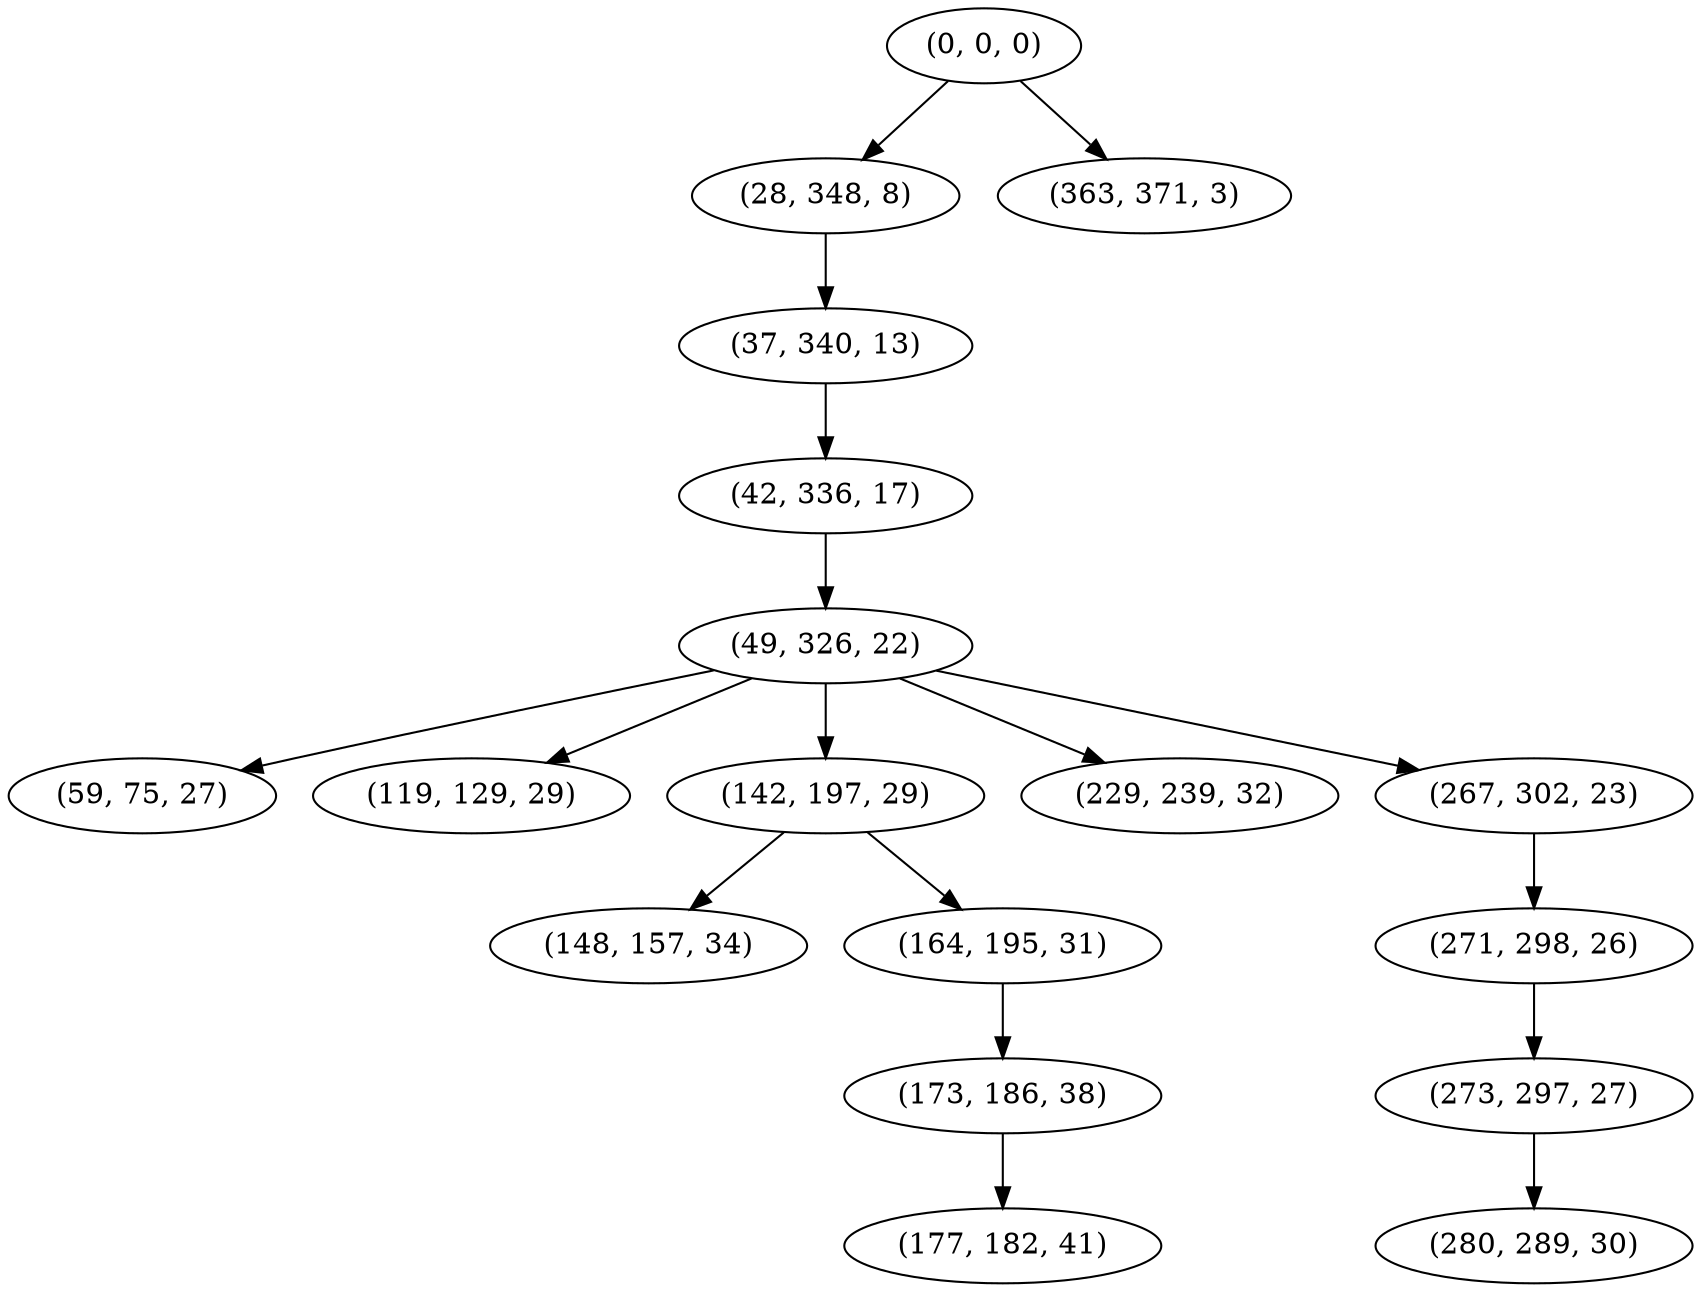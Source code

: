 digraph tree {
    "(0, 0, 0)";
    "(28, 348, 8)";
    "(37, 340, 13)";
    "(42, 336, 17)";
    "(49, 326, 22)";
    "(59, 75, 27)";
    "(119, 129, 29)";
    "(142, 197, 29)";
    "(148, 157, 34)";
    "(164, 195, 31)";
    "(173, 186, 38)";
    "(177, 182, 41)";
    "(229, 239, 32)";
    "(267, 302, 23)";
    "(271, 298, 26)";
    "(273, 297, 27)";
    "(280, 289, 30)";
    "(363, 371, 3)";
    "(0, 0, 0)" -> "(28, 348, 8)";
    "(0, 0, 0)" -> "(363, 371, 3)";
    "(28, 348, 8)" -> "(37, 340, 13)";
    "(37, 340, 13)" -> "(42, 336, 17)";
    "(42, 336, 17)" -> "(49, 326, 22)";
    "(49, 326, 22)" -> "(59, 75, 27)";
    "(49, 326, 22)" -> "(119, 129, 29)";
    "(49, 326, 22)" -> "(142, 197, 29)";
    "(49, 326, 22)" -> "(229, 239, 32)";
    "(49, 326, 22)" -> "(267, 302, 23)";
    "(142, 197, 29)" -> "(148, 157, 34)";
    "(142, 197, 29)" -> "(164, 195, 31)";
    "(164, 195, 31)" -> "(173, 186, 38)";
    "(173, 186, 38)" -> "(177, 182, 41)";
    "(267, 302, 23)" -> "(271, 298, 26)";
    "(271, 298, 26)" -> "(273, 297, 27)";
    "(273, 297, 27)" -> "(280, 289, 30)";
}
